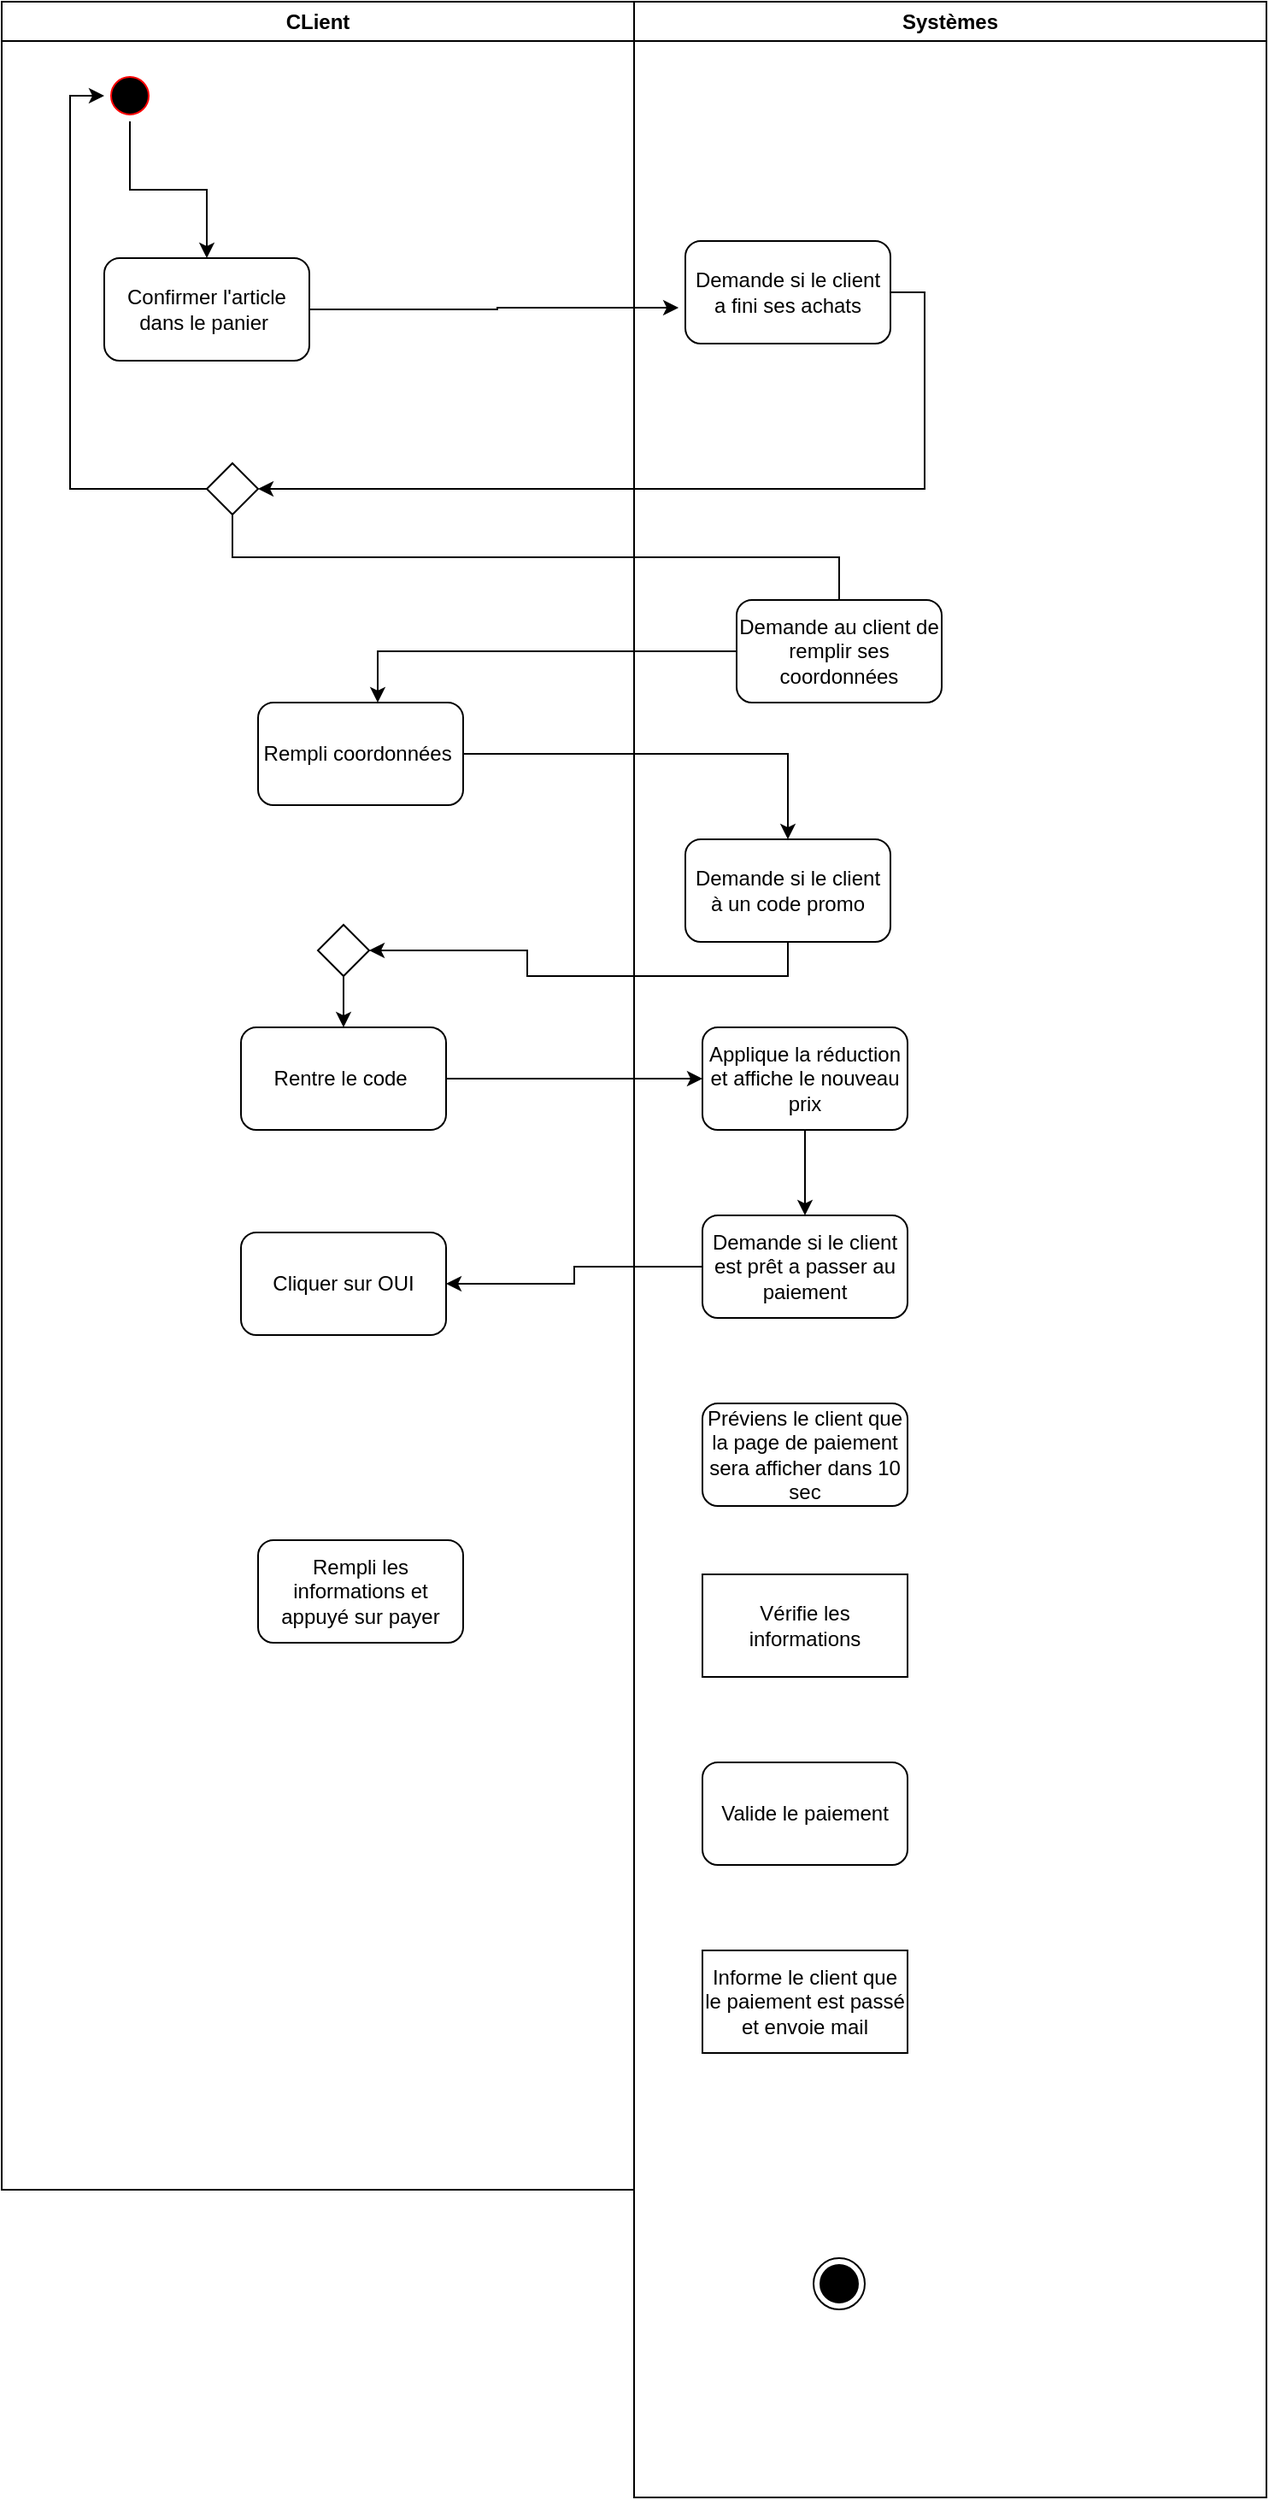 <mxfile version="20.8.20" type="github">
  <diagram name="Page-1" id="CPny9vBj1eW2S8USpJcD">
    <mxGraphModel dx="2074" dy="1187" grid="1" gridSize="10" guides="1" tooltips="1" connect="1" arrows="1" fold="1" page="1" pageScale="1" pageWidth="827" pageHeight="1169" math="0" shadow="0">
      <root>
        <mxCell id="0" />
        <mxCell id="1" parent="0" />
        <mxCell id="Bm2fgD11PDPT4w5N4FDh-2" value="Systèmes" style="swimlane;whiteSpace=wrap;html=1;" parent="1" vertex="1">
          <mxGeometry x="400" y="50" width="370" height="1460" as="geometry" />
        </mxCell>
        <mxCell id="hsou_hVJxLvewTwKrY3T-5" value="Demande si le client a fini ses achats" style="rounded=1;whiteSpace=wrap;html=1;" vertex="1" parent="Bm2fgD11PDPT4w5N4FDh-2">
          <mxGeometry x="30" y="140" width="120" height="60" as="geometry" />
        </mxCell>
        <mxCell id="hsou_hVJxLvewTwKrY3T-11" value="Demande si le client à un code promo" style="rounded=1;whiteSpace=wrap;html=1;" vertex="1" parent="Bm2fgD11PDPT4w5N4FDh-2">
          <mxGeometry x="30" y="490" width="120" height="60" as="geometry" />
        </mxCell>
        <mxCell id="hsou_hVJxLvewTwKrY3T-27" style="edgeStyle=orthogonalEdgeStyle;rounded=0;orthogonalLoop=1;jettySize=auto;html=1;" edge="1" parent="Bm2fgD11PDPT4w5N4FDh-2" source="hsou_hVJxLvewTwKrY3T-16" target="hsou_hVJxLvewTwKrY3T-26">
          <mxGeometry relative="1" as="geometry" />
        </mxCell>
        <mxCell id="hsou_hVJxLvewTwKrY3T-16" value="Applique la réduction et affiche le nouveau prix" style="rounded=1;whiteSpace=wrap;html=1;" vertex="1" parent="Bm2fgD11PDPT4w5N4FDh-2">
          <mxGeometry x="40" y="600" width="120" height="60" as="geometry" />
        </mxCell>
        <mxCell id="hsou_hVJxLvewTwKrY3T-22" value="Demande au client de remplir ses coordonnées" style="rounded=1;whiteSpace=wrap;html=1;" vertex="1" parent="Bm2fgD11PDPT4w5N4FDh-2">
          <mxGeometry x="60" y="350" width="120" height="60" as="geometry" />
        </mxCell>
        <mxCell id="hsou_hVJxLvewTwKrY3T-26" value="Demande si le client est prêt a passer au paiement" style="rounded=1;whiteSpace=wrap;html=1;" vertex="1" parent="Bm2fgD11PDPT4w5N4FDh-2">
          <mxGeometry x="40" y="710" width="120" height="60" as="geometry" />
        </mxCell>
        <mxCell id="hsou_hVJxLvewTwKrY3T-30" value="Préviens le client que la page de paiement sera afficher dans 10 sec" style="rounded=1;whiteSpace=wrap;html=1;" vertex="1" parent="Bm2fgD11PDPT4w5N4FDh-2">
          <mxGeometry x="40" y="820" width="120" height="60" as="geometry" />
        </mxCell>
        <mxCell id="hsou_hVJxLvewTwKrY3T-32" value="Vérifie les informations" style="rounded=0;whiteSpace=wrap;html=1;" vertex="1" parent="Bm2fgD11PDPT4w5N4FDh-2">
          <mxGeometry x="40" y="920" width="120" height="60" as="geometry" />
        </mxCell>
        <mxCell id="hsou_hVJxLvewTwKrY3T-33" value="Valide le paiement" style="rounded=1;whiteSpace=wrap;html=1;" vertex="1" parent="Bm2fgD11PDPT4w5N4FDh-2">
          <mxGeometry x="40" y="1030" width="120" height="60" as="geometry" />
        </mxCell>
        <mxCell id="hsou_hVJxLvewTwKrY3T-34" value="Informe le client que le paiement est passé et envoie mail" style="rounded=0;whiteSpace=wrap;html=1;" vertex="1" parent="Bm2fgD11PDPT4w5N4FDh-2">
          <mxGeometry x="40" y="1140" width="120" height="60" as="geometry" />
        </mxCell>
        <mxCell id="hsou_hVJxLvewTwKrY3T-35" value="" style="ellipse;html=1;shape=endState;fillColor=strokeColor;" vertex="1" parent="Bm2fgD11PDPT4w5N4FDh-2">
          <mxGeometry x="105" y="1320" width="30" height="30" as="geometry" />
        </mxCell>
        <mxCell id="hsou_hVJxLvewTwKrY3T-1" value="CLient" style="swimlane;whiteSpace=wrap;html=1;" vertex="1" parent="1">
          <mxGeometry x="30" y="50" width="370" height="1280" as="geometry" />
        </mxCell>
        <mxCell id="hsou_hVJxLvewTwKrY3T-7" style="edgeStyle=orthogonalEdgeStyle;rounded=0;orthogonalLoop=1;jettySize=auto;html=1;exitX=0.5;exitY=1;exitDx=0;exitDy=0;" edge="1" parent="hsou_hVJxLvewTwKrY3T-1" source="hsou_hVJxLvewTwKrY3T-2" target="hsou_hVJxLvewTwKrY3T-4">
          <mxGeometry relative="1" as="geometry" />
        </mxCell>
        <mxCell id="hsou_hVJxLvewTwKrY3T-2" value="" style="ellipse;html=1;shape=startState;fillColor=#000000;strokeColor=#ff0000;" vertex="1" parent="hsou_hVJxLvewTwKrY3T-1">
          <mxGeometry x="60" y="40" width="30" height="30" as="geometry" />
        </mxCell>
        <mxCell id="hsou_hVJxLvewTwKrY3T-4" value="Confirmer l&#39;article dans le panier&amp;nbsp;" style="rounded=1;whiteSpace=wrap;html=1;" vertex="1" parent="hsou_hVJxLvewTwKrY3T-1">
          <mxGeometry x="60" y="150" width="120" height="60" as="geometry" />
        </mxCell>
        <mxCell id="hsou_hVJxLvewTwKrY3T-14" style="edgeStyle=orthogonalEdgeStyle;rounded=0;orthogonalLoop=1;jettySize=auto;html=1;entryX=0;entryY=0.5;entryDx=0;entryDy=0;" edge="1" parent="hsou_hVJxLvewTwKrY3T-1" source="hsou_hVJxLvewTwKrY3T-9" target="hsou_hVJxLvewTwKrY3T-2">
          <mxGeometry relative="1" as="geometry" />
        </mxCell>
        <mxCell id="hsou_hVJxLvewTwKrY3T-9" value="" style="rhombus;" vertex="1" parent="hsou_hVJxLvewTwKrY3T-1">
          <mxGeometry x="120" y="270" width="30" height="30" as="geometry" />
        </mxCell>
        <mxCell id="hsou_hVJxLvewTwKrY3T-15" value="Rentre le code&amp;nbsp;" style="rounded=1;whiteSpace=wrap;html=1;" vertex="1" parent="hsou_hVJxLvewTwKrY3T-1">
          <mxGeometry x="140" y="600" width="120" height="60" as="geometry" />
        </mxCell>
        <mxCell id="hsou_hVJxLvewTwKrY3T-20" style="edgeStyle=orthogonalEdgeStyle;rounded=0;orthogonalLoop=1;jettySize=auto;html=1;exitX=0.5;exitY=1;exitDx=0;exitDy=0;" edge="1" parent="hsou_hVJxLvewTwKrY3T-1" source="hsou_hVJxLvewTwKrY3T-18" target="hsou_hVJxLvewTwKrY3T-15">
          <mxGeometry relative="1" as="geometry" />
        </mxCell>
        <mxCell id="hsou_hVJxLvewTwKrY3T-18" value="" style="rhombus;" vertex="1" parent="hsou_hVJxLvewTwKrY3T-1">
          <mxGeometry x="185" y="540" width="30" height="30" as="geometry" />
        </mxCell>
        <mxCell id="hsou_hVJxLvewTwKrY3T-23" value="Rempli coordonnées&amp;nbsp;" style="rounded=1;whiteSpace=wrap;html=1;" vertex="1" parent="hsou_hVJxLvewTwKrY3T-1">
          <mxGeometry x="150" y="410" width="120" height="60" as="geometry" />
        </mxCell>
        <mxCell id="hsou_hVJxLvewTwKrY3T-28" value="Cliquer sur OUI" style="rounded=1;whiteSpace=wrap;html=1;" vertex="1" parent="hsou_hVJxLvewTwKrY3T-1">
          <mxGeometry x="140" y="720" width="120" height="60" as="geometry" />
        </mxCell>
        <mxCell id="hsou_hVJxLvewTwKrY3T-31" value="Rempli les informations et appuyé sur payer" style="rounded=1;whiteSpace=wrap;html=1;" vertex="1" parent="hsou_hVJxLvewTwKrY3T-1">
          <mxGeometry x="150" y="900" width="120" height="60" as="geometry" />
        </mxCell>
        <mxCell id="hsou_hVJxLvewTwKrY3T-8" style="edgeStyle=orthogonalEdgeStyle;rounded=0;orthogonalLoop=1;jettySize=auto;html=1;exitX=1;exitY=0.5;exitDx=0;exitDy=0;entryX=-0.033;entryY=0.65;entryDx=0;entryDy=0;entryPerimeter=0;" edge="1" parent="1" source="hsou_hVJxLvewTwKrY3T-4" target="hsou_hVJxLvewTwKrY3T-5">
          <mxGeometry relative="1" as="geometry" />
        </mxCell>
        <mxCell id="hsou_hVJxLvewTwKrY3T-10" style="edgeStyle=orthogonalEdgeStyle;rounded=0;orthogonalLoop=1;jettySize=auto;html=1;exitX=1;exitY=0.5;exitDx=0;exitDy=0;entryX=1;entryY=0.5;entryDx=0;entryDy=0;" edge="1" parent="1" source="hsou_hVJxLvewTwKrY3T-5" target="hsou_hVJxLvewTwKrY3T-9">
          <mxGeometry relative="1" as="geometry" />
        </mxCell>
        <mxCell id="hsou_hVJxLvewTwKrY3T-17" style="edgeStyle=orthogonalEdgeStyle;rounded=0;orthogonalLoop=1;jettySize=auto;html=1;exitX=1;exitY=0.5;exitDx=0;exitDy=0;" edge="1" parent="1" source="hsou_hVJxLvewTwKrY3T-15" target="hsou_hVJxLvewTwKrY3T-16">
          <mxGeometry relative="1" as="geometry" />
        </mxCell>
        <mxCell id="hsou_hVJxLvewTwKrY3T-19" style="edgeStyle=orthogonalEdgeStyle;rounded=0;orthogonalLoop=1;jettySize=auto;html=1;entryX=1;entryY=0.5;entryDx=0;entryDy=0;exitX=0.5;exitY=1;exitDx=0;exitDy=0;" edge="1" parent="1" source="hsou_hVJxLvewTwKrY3T-11" target="hsou_hVJxLvewTwKrY3T-18">
          <mxGeometry relative="1" as="geometry" />
        </mxCell>
        <mxCell id="hsou_hVJxLvewTwKrY3T-21" value="" style="edgeStyle=orthogonalEdgeStyle;rounded=0;orthogonalLoop=1;jettySize=auto;html=1;exitX=0.5;exitY=1;exitDx=0;exitDy=0;entryX=0.5;entryY=0;entryDx=0;entryDy=0;endArrow=none;" edge="1" parent="1" source="hsou_hVJxLvewTwKrY3T-9" target="hsou_hVJxLvewTwKrY3T-22">
          <mxGeometry relative="1" as="geometry">
            <mxPoint x="165" y="350" as="sourcePoint" />
            <mxPoint x="490" y="540" as="targetPoint" />
          </mxGeometry>
        </mxCell>
        <mxCell id="hsou_hVJxLvewTwKrY3T-24" style="edgeStyle=orthogonalEdgeStyle;rounded=0;orthogonalLoop=1;jettySize=auto;html=1;" edge="1" parent="1" source="hsou_hVJxLvewTwKrY3T-22" target="hsou_hVJxLvewTwKrY3T-23">
          <mxGeometry relative="1" as="geometry">
            <Array as="points">
              <mxPoint x="250" y="430" />
            </Array>
          </mxGeometry>
        </mxCell>
        <mxCell id="hsou_hVJxLvewTwKrY3T-25" style="edgeStyle=orthogonalEdgeStyle;rounded=0;orthogonalLoop=1;jettySize=auto;html=1;" edge="1" parent="1" source="hsou_hVJxLvewTwKrY3T-23" target="hsou_hVJxLvewTwKrY3T-11">
          <mxGeometry relative="1" as="geometry" />
        </mxCell>
        <mxCell id="hsou_hVJxLvewTwKrY3T-29" style="edgeStyle=orthogonalEdgeStyle;rounded=0;orthogonalLoop=1;jettySize=auto;html=1;" edge="1" parent="1" source="hsou_hVJxLvewTwKrY3T-26" target="hsou_hVJxLvewTwKrY3T-28">
          <mxGeometry relative="1" as="geometry" />
        </mxCell>
      </root>
    </mxGraphModel>
  </diagram>
</mxfile>
